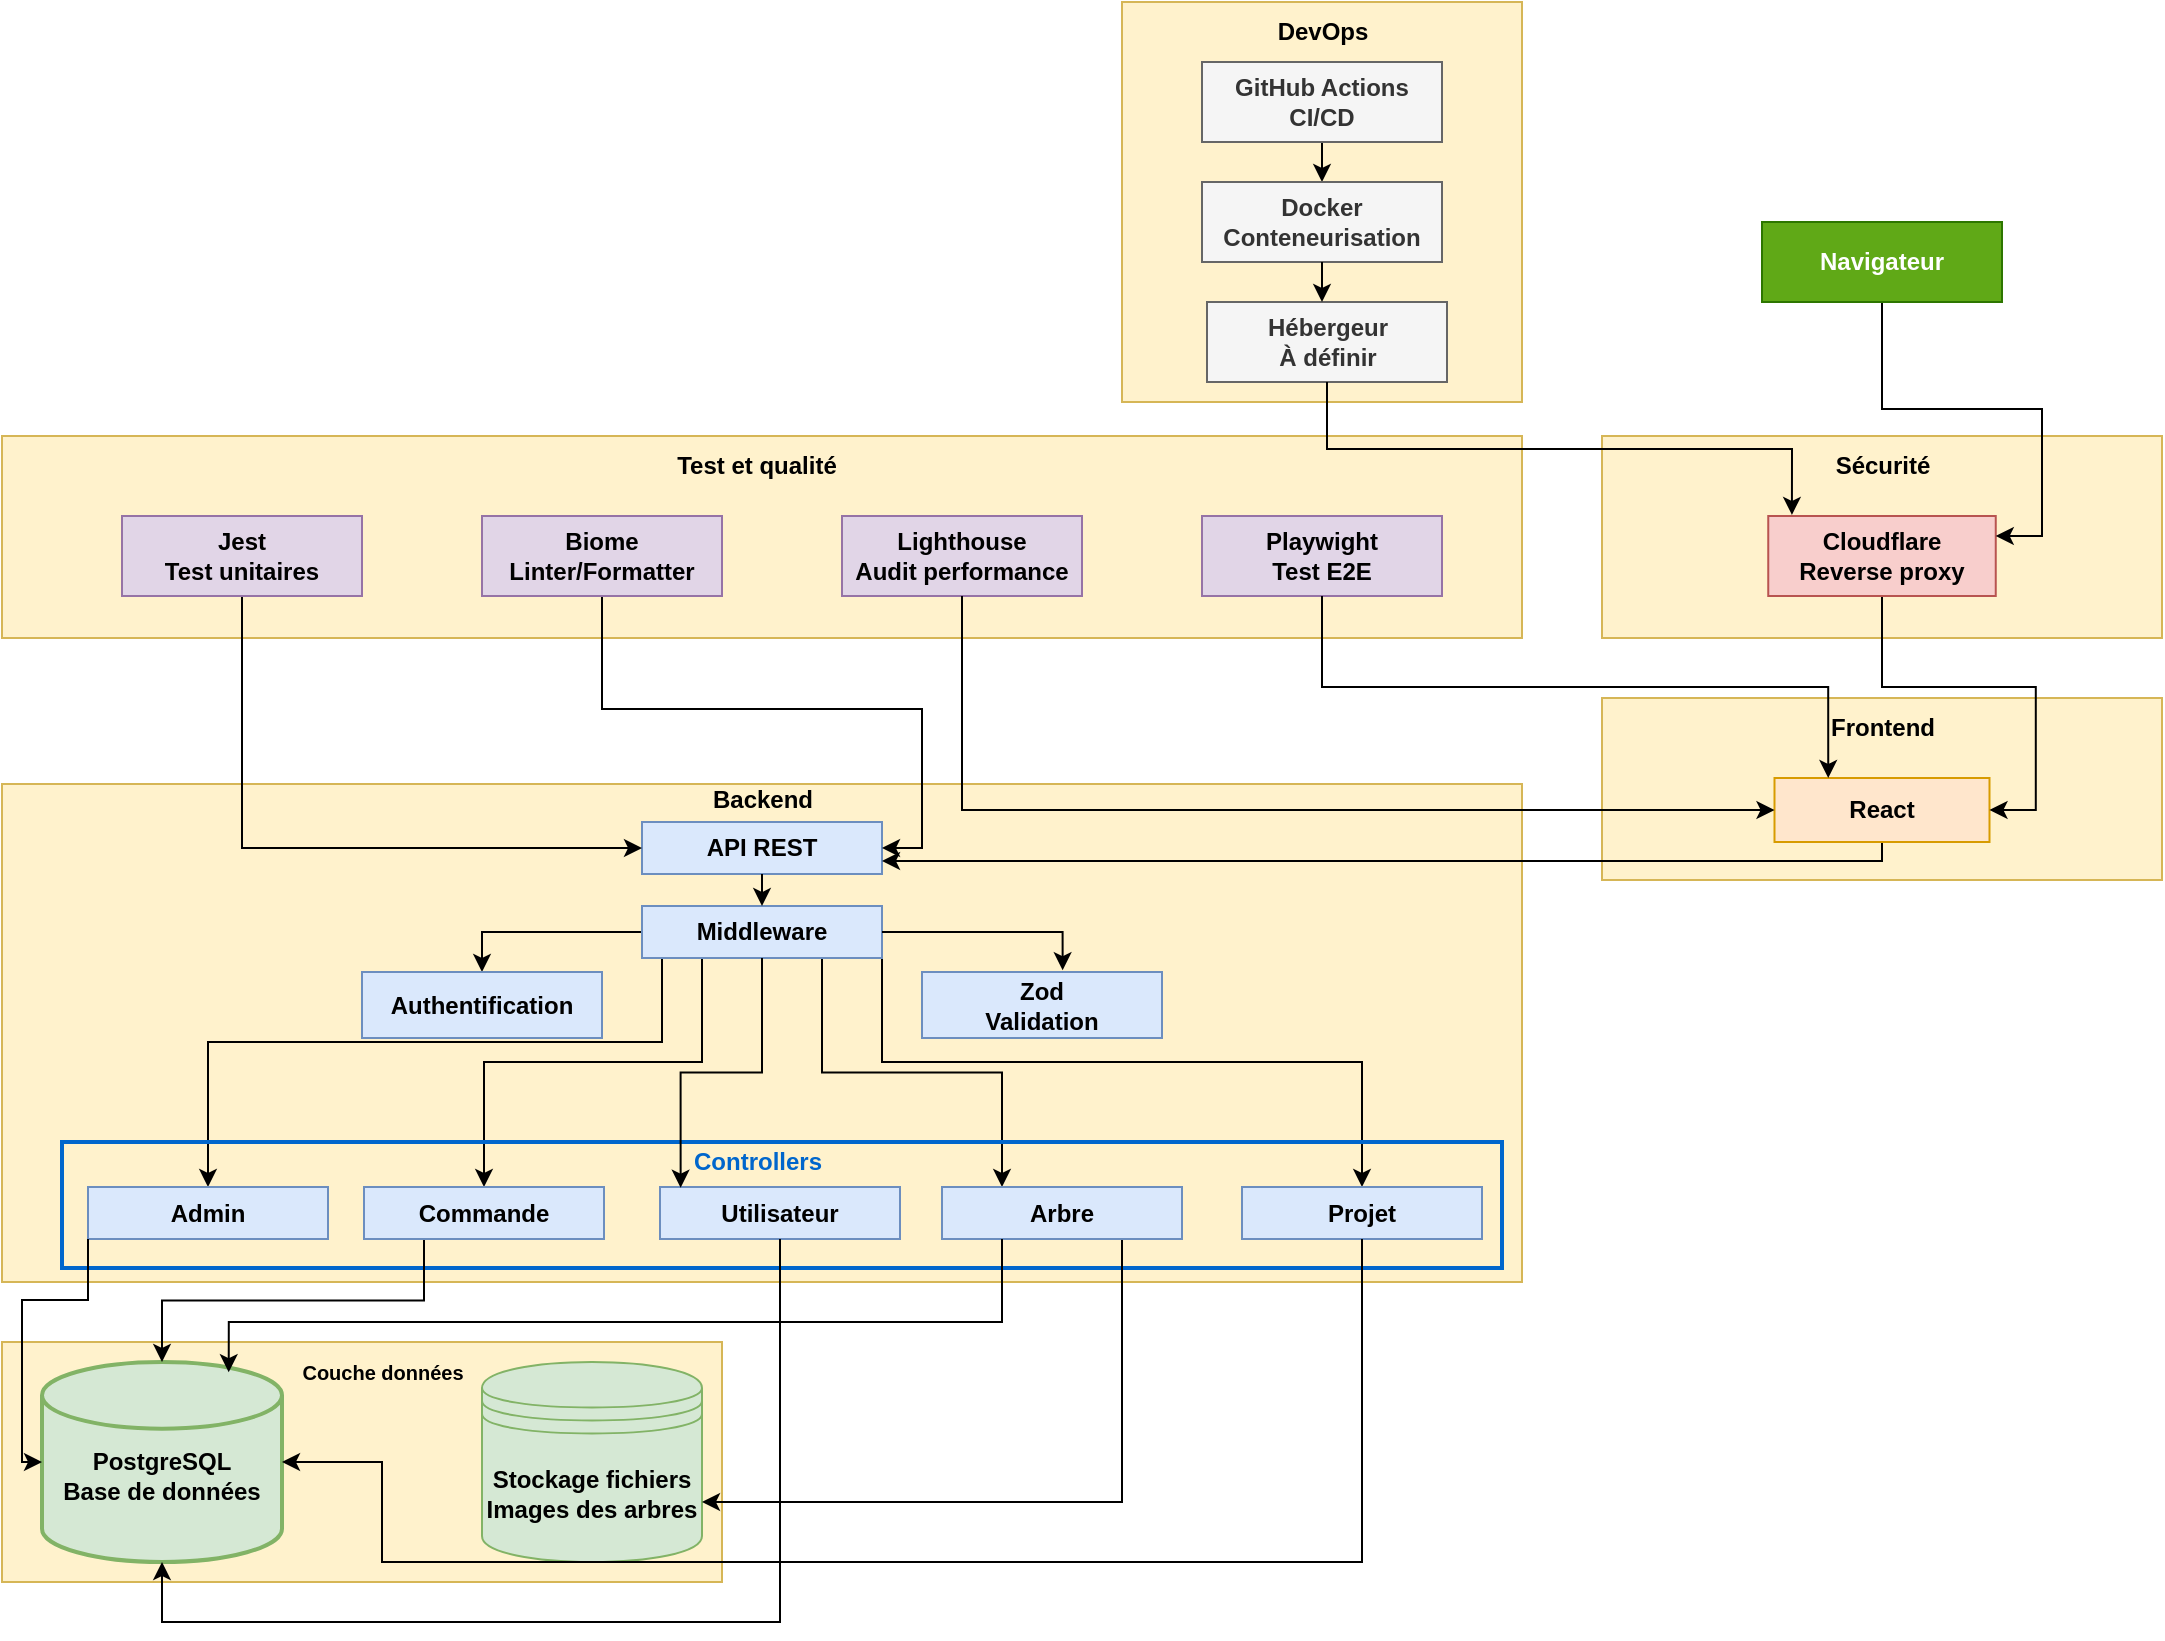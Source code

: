 <mxfile version="26.1.1">
  <diagram name="Page-1" id="77yHzhkBpDY_75MIoMdQ">
    <mxGraphModel dx="1195" dy="733" grid="1" gridSize="10" guides="1" tooltips="1" connect="1" arrows="1" fold="1" page="1" pageScale="1" pageWidth="1169" pageHeight="827" background="#ffffff" math="0" shadow="0">
      <root>
        <mxCell id="0" />
        <mxCell id="1" parent="0" />
        <mxCell id="4cnEXzLIBRk3iNzy9sGW-1" value="" style="rounded=0;whiteSpace=wrap;html=1;fillColor=#fff2cc;strokeColor=#d6b656;" vertex="1" parent="1">
          <mxGeometry x="40" y="680" width="360" height="120" as="geometry" />
        </mxCell>
        <mxCell id="4cnEXzLIBRk3iNzy9sGW-2" value="" style="rounded=0;whiteSpace=wrap;html=1;fillColor=#fff2cc;strokeColor=#d6b656;" vertex="1" parent="1">
          <mxGeometry x="40" y="401" width="760" height="249" as="geometry" />
        </mxCell>
        <mxCell id="4cnEXzLIBRk3iNzy9sGW-3" value="&lt;b&gt;Stockage fichiers&lt;/b&gt;&lt;div&gt;&lt;b&gt;Images des arbres&lt;/b&gt;&lt;/div&gt;" style="shape=datastore;whiteSpace=wrap;html=1;fillColor=#d5e8d4;strokeColor=#82b366;" vertex="1" parent="1">
          <mxGeometry x="280" y="690" width="110" height="100" as="geometry" />
        </mxCell>
        <mxCell id="4cnEXzLIBRk3iNzy9sGW-4" value="&lt;font style=&quot;font-size: 10px;&quot;&gt;&lt;b&gt;Couche données&lt;/b&gt;&lt;/font&gt;" style="text;html=1;align=center;verticalAlign=middle;resizable=0;points=[];autosize=1;strokeColor=none;fillColor=none;" vertex="1" parent="1">
          <mxGeometry x="180" y="680" width="100" height="30" as="geometry" />
        </mxCell>
        <mxCell id="4cnEXzLIBRk3iNzy9sGW-5" value="&lt;div&gt;&lt;b&gt;&lt;br&gt;&lt;/b&gt;&lt;/div&gt;&lt;b&gt;PostgreSQL&lt;/b&gt;&lt;div&gt;&lt;b&gt;Base de données&lt;/b&gt;&lt;/div&gt;" style="strokeWidth=2;html=1;shape=mxgraph.flowchart.database;whiteSpace=wrap;fillColor=#d5e8d4;strokeColor=#82b366;" vertex="1" parent="1">
          <mxGeometry x="60" y="690" width="120" height="100" as="geometry" />
        </mxCell>
        <mxCell id="4cnEXzLIBRk3iNzy9sGW-6" value="&lt;b&gt;API REST&lt;/b&gt;" style="rounded=0;whiteSpace=wrap;html=1;fillColor=#dae8fc;strokeColor=#6c8ebf;" vertex="1" parent="1">
          <mxGeometry x="360" y="420" width="120" height="26" as="geometry" />
        </mxCell>
        <mxCell id="4cnEXzLIBRk3iNzy9sGW-82" style="edgeStyle=orthogonalEdgeStyle;rounded=0;orthogonalLoop=1;jettySize=auto;html=1;exitX=0;exitY=0.5;exitDx=0;exitDy=0;entryX=0.5;entryY=0;entryDx=0;entryDy=0;" edge="1" parent="1" source="4cnEXzLIBRk3iNzy9sGW-7" target="4cnEXzLIBRk3iNzy9sGW-9">
          <mxGeometry relative="1" as="geometry" />
        </mxCell>
        <mxCell id="4cnEXzLIBRk3iNzy9sGW-85" style="edgeStyle=orthogonalEdgeStyle;rounded=0;orthogonalLoop=1;jettySize=auto;html=1;exitX=0.5;exitY=1;exitDx=0;exitDy=0;" edge="1" parent="1" source="4cnEXzLIBRk3iNzy9sGW-7" target="4cnEXzLIBRk3iNzy9sGW-10">
          <mxGeometry relative="1" as="geometry">
            <Array as="points">
              <mxPoint x="370" y="488" />
              <mxPoint x="370" y="530" />
              <mxPoint x="143" y="530" />
            </Array>
          </mxGeometry>
        </mxCell>
        <mxCell id="4cnEXzLIBRk3iNzy9sGW-86" style="edgeStyle=orthogonalEdgeStyle;rounded=0;orthogonalLoop=1;jettySize=auto;html=1;exitX=0.25;exitY=1;exitDx=0;exitDy=0;entryX=0.5;entryY=0;entryDx=0;entryDy=0;" edge="1" parent="1" source="4cnEXzLIBRk3iNzy9sGW-7" target="4cnEXzLIBRk3iNzy9sGW-12">
          <mxGeometry relative="1" as="geometry">
            <Array as="points">
              <mxPoint x="390" y="540" />
              <mxPoint x="281" y="540" />
            </Array>
          </mxGeometry>
        </mxCell>
        <mxCell id="4cnEXzLIBRk3iNzy9sGW-88" style="edgeStyle=orthogonalEdgeStyle;rounded=0;orthogonalLoop=1;jettySize=auto;html=1;exitX=0.75;exitY=1;exitDx=0;exitDy=0;entryX=0.25;entryY=0;entryDx=0;entryDy=0;" edge="1" parent="1" source="4cnEXzLIBRk3iNzy9sGW-7" target="4cnEXzLIBRk3iNzy9sGW-14">
          <mxGeometry relative="1" as="geometry" />
        </mxCell>
        <mxCell id="4cnEXzLIBRk3iNzy9sGW-89" style="edgeStyle=orthogonalEdgeStyle;rounded=0;orthogonalLoop=1;jettySize=auto;html=1;exitX=1;exitY=1;exitDx=0;exitDy=0;" edge="1" parent="1" source="4cnEXzLIBRk3iNzy9sGW-7" target="4cnEXzLIBRk3iNzy9sGW-84">
          <mxGeometry relative="1" as="geometry">
            <Array as="points">
              <mxPoint x="480" y="540" />
              <mxPoint x="720" y="540" />
            </Array>
          </mxGeometry>
        </mxCell>
        <mxCell id="4cnEXzLIBRk3iNzy9sGW-7" value="&lt;b&gt;Middleware&lt;/b&gt;" style="rounded=0;whiteSpace=wrap;html=1;fillColor=#dae8fc;strokeColor=#6c8ebf;" vertex="1" parent="1">
          <mxGeometry x="360" y="462" width="120" height="26" as="geometry" />
        </mxCell>
        <mxCell id="4cnEXzLIBRk3iNzy9sGW-8" value="&lt;b&gt;Zod&lt;/b&gt;&lt;div&gt;&lt;b&gt;Validation&lt;/b&gt;&lt;/div&gt;" style="rounded=0;whiteSpace=wrap;html=1;fillColor=#dae8fc;strokeColor=#6c8ebf;" vertex="1" parent="1">
          <mxGeometry x="500" y="495" width="120" height="33" as="geometry" />
        </mxCell>
        <mxCell id="4cnEXzLIBRk3iNzy9sGW-9" value="&lt;div&gt;&lt;b&gt;Authentification&lt;/b&gt;&lt;/div&gt;" style="rounded=0;whiteSpace=wrap;html=1;fillColor=#dae8fc;strokeColor=#6c8ebf;" vertex="1" parent="1">
          <mxGeometry x="220" y="495" width="120" height="33" as="geometry" />
        </mxCell>
        <mxCell id="4cnEXzLIBRk3iNzy9sGW-16" value="" style="rounded=0;whiteSpace=wrap;html=1;fillColor=none;strokeColor=#0066CC;strokeWidth=2;" vertex="1" parent="1">
          <mxGeometry x="70" y="580" width="720" height="63" as="geometry" />
        </mxCell>
        <mxCell id="4cnEXzLIBRk3iNzy9sGW-10" value="&lt;b&gt;Admin&lt;/b&gt;" style="rounded=0;whiteSpace=wrap;html=1;fillColor=#dae8fc;strokeColor=#6c8ebf;" vertex="1" parent="1">
          <mxGeometry x="83" y="602.5" width="120" height="26" as="geometry" />
        </mxCell>
        <mxCell id="4cnEXzLIBRk3iNzy9sGW-91" style="edgeStyle=orthogonalEdgeStyle;rounded=0;orthogonalLoop=1;jettySize=auto;html=1;exitX=0.25;exitY=1;exitDx=0;exitDy=0;" edge="1" parent="1" source="4cnEXzLIBRk3iNzy9sGW-12" target="4cnEXzLIBRk3iNzy9sGW-5">
          <mxGeometry relative="1" as="geometry" />
        </mxCell>
        <mxCell id="4cnEXzLIBRk3iNzy9sGW-12" value="&lt;b&gt;Commande&lt;/b&gt;" style="rounded=0;whiteSpace=wrap;html=1;fillColor=#dae8fc;strokeColor=#6c8ebf;" vertex="1" parent="1">
          <mxGeometry x="221" y="602.5" width="120" height="26" as="geometry" />
        </mxCell>
        <mxCell id="4cnEXzLIBRk3iNzy9sGW-13" value="&lt;b&gt;Utilisateur&lt;/b&gt;" style="rounded=0;whiteSpace=wrap;html=1;fillColor=#dae8fc;strokeColor=#6c8ebf;" vertex="1" parent="1">
          <mxGeometry x="369" y="602.5" width="120" height="26" as="geometry" />
        </mxCell>
        <mxCell id="4cnEXzLIBRk3iNzy9sGW-98" style="edgeStyle=orthogonalEdgeStyle;rounded=0;orthogonalLoop=1;jettySize=auto;html=1;exitX=0.75;exitY=1;exitDx=0;exitDy=0;entryX=1;entryY=0.7;entryDx=0;entryDy=0;" edge="1" parent="1" source="4cnEXzLIBRk3iNzy9sGW-14" target="4cnEXzLIBRk3iNzy9sGW-3">
          <mxGeometry relative="1" as="geometry" />
        </mxCell>
        <mxCell id="4cnEXzLIBRk3iNzy9sGW-14" value="&lt;b&gt;Arbre&lt;/b&gt;" style="rounded=0;whiteSpace=wrap;html=1;fillColor=#dae8fc;strokeColor=#6c8ebf;" vertex="1" parent="1">
          <mxGeometry x="510" y="602.5" width="120" height="26" as="geometry" />
        </mxCell>
        <mxCell id="4cnEXzLIBRk3iNzy9sGW-15" value="&lt;b&gt;Backend&lt;/b&gt;" style="text;html=1;align=center;verticalAlign=middle;whiteSpace=wrap;rounded=0;" vertex="1" parent="1">
          <mxGeometry x="357.5" y="394" width="125" height="30" as="geometry" />
        </mxCell>
        <mxCell id="4cnEXzLIBRk3iNzy9sGW-17" value="&lt;font style=&quot;color: rgb(0, 102, 204);&quot;&gt;&lt;b style=&quot;&quot;&gt;Controllers&lt;/b&gt;&lt;/font&gt;" style="text;html=1;align=center;verticalAlign=middle;whiteSpace=wrap;rounded=0;" vertex="1" parent="1">
          <mxGeometry x="387.5" y="574.5" width="60" height="30" as="geometry" />
        </mxCell>
        <mxCell id="4cnEXzLIBRk3iNzy9sGW-18" value="" style="endArrow=classic;html=1;rounded=0;" edge="1" parent="1" source="4cnEXzLIBRk3iNzy9sGW-6" target="4cnEXzLIBRk3iNzy9sGW-7">
          <mxGeometry width="50" height="50" relative="1" as="geometry">
            <mxPoint x="419.8" y="461" as="sourcePoint" />
            <mxPoint x="419.8" y="481" as="targetPoint" />
          </mxGeometry>
        </mxCell>
        <mxCell id="4cnEXzLIBRk3iNzy9sGW-39" value="" style="rounded=0;whiteSpace=wrap;html=1;fillColor=#fff2cc;strokeColor=#d6b656;" vertex="1" parent="1">
          <mxGeometry x="840" y="358" width="280" height="91" as="geometry" />
        </mxCell>
        <mxCell id="4cnEXzLIBRk3iNzy9sGW-40" value="&lt;b&gt;Frontend&lt;/b&gt;" style="text;html=1;align=center;verticalAlign=middle;whiteSpace=wrap;rounded=0;" vertex="1" parent="1">
          <mxGeometry x="917.5" y="358" width="125" height="30" as="geometry" />
        </mxCell>
        <mxCell id="4cnEXzLIBRk3iNzy9sGW-72" style="edgeStyle=orthogonalEdgeStyle;rounded=0;orthogonalLoop=1;jettySize=auto;html=1;exitX=0.5;exitY=1;exitDx=0;exitDy=0;entryX=1;entryY=0.75;entryDx=0;entryDy=0;" edge="1" parent="1" source="4cnEXzLIBRk3iNzy9sGW-42" target="4cnEXzLIBRk3iNzy9sGW-6">
          <mxGeometry relative="1" as="geometry">
            <Array as="points">
              <mxPoint x="980" y="440" />
            </Array>
          </mxGeometry>
        </mxCell>
        <mxCell id="4cnEXzLIBRk3iNzy9sGW-42" value="&lt;span style=&quot;text-wrap-mode: nowrap;&quot;&gt;&lt;b&gt;React&lt;/b&gt;&lt;/span&gt;" style="rounded=0;whiteSpace=wrap;html=1;fillColor=#ffe6cc;strokeColor=#d79b00;" vertex="1" parent="1">
          <mxGeometry x="926.25" y="398" width="107.5" height="32" as="geometry" />
        </mxCell>
        <mxCell id="4cnEXzLIBRk3iNzy9sGW-43" value="" style="rounded=0;whiteSpace=wrap;html=1;fillColor=#fff2cc;strokeColor=#d6b656;" vertex="1" parent="1">
          <mxGeometry x="40" y="227" width="760" height="101" as="geometry" />
        </mxCell>
        <mxCell id="4cnEXzLIBRk3iNzy9sGW-44" value="&lt;b&gt;Test et qualité&lt;/b&gt;" style="text;html=1;align=center;verticalAlign=middle;whiteSpace=wrap;rounded=0;" vertex="1" parent="1">
          <mxGeometry x="355" y="227" width="125" height="30" as="geometry" />
        </mxCell>
        <mxCell id="4cnEXzLIBRk3iNzy9sGW-67" style="edgeStyle=orthogonalEdgeStyle;rounded=0;orthogonalLoop=1;jettySize=auto;html=1;exitX=0.5;exitY=1;exitDx=0;exitDy=0;entryX=0;entryY=0.5;entryDx=0;entryDy=0;" edge="1" parent="1" source="4cnEXzLIBRk3iNzy9sGW-45" target="4cnEXzLIBRk3iNzy9sGW-6">
          <mxGeometry relative="1" as="geometry" />
        </mxCell>
        <mxCell id="4cnEXzLIBRk3iNzy9sGW-45" value="&lt;b&gt;Jest&lt;/b&gt;&lt;div&gt;&lt;b&gt;Test unitaires&lt;/b&gt;&lt;/div&gt;" style="rounded=0;whiteSpace=wrap;html=1;fillColor=#e1d5e7;strokeColor=#9673a6;" vertex="1" parent="1">
          <mxGeometry x="100" y="267" width="120" height="40" as="geometry" />
        </mxCell>
        <mxCell id="4cnEXzLIBRk3iNzy9sGW-68" style="edgeStyle=orthogonalEdgeStyle;rounded=0;orthogonalLoop=1;jettySize=auto;html=1;exitX=0.5;exitY=1;exitDx=0;exitDy=0;entryX=1;entryY=0.5;entryDx=0;entryDy=0;" edge="1" parent="1" source="4cnEXzLIBRk3iNzy9sGW-46" target="4cnEXzLIBRk3iNzy9sGW-6">
          <mxGeometry relative="1" as="geometry" />
        </mxCell>
        <mxCell id="4cnEXzLIBRk3iNzy9sGW-46" value="&lt;b&gt;Biome&lt;/b&gt;&lt;div&gt;&lt;b&gt;Linter/Formatter&lt;/b&gt;&lt;/div&gt;" style="rounded=0;whiteSpace=wrap;html=1;fillColor=#e1d5e7;strokeColor=#9673a6;" vertex="1" parent="1">
          <mxGeometry x="280" y="267" width="120" height="40" as="geometry" />
        </mxCell>
        <mxCell id="4cnEXzLIBRk3iNzy9sGW-47" value="&lt;b&gt;Lighthouse&lt;/b&gt;&lt;div&gt;&lt;b&gt;Audit performance&lt;/b&gt;&lt;/div&gt;" style="rounded=0;whiteSpace=wrap;html=1;fillColor=#e1d5e7;strokeColor=#9673a6;" vertex="1" parent="1">
          <mxGeometry x="460" y="267" width="120" height="40" as="geometry" />
        </mxCell>
        <mxCell id="4cnEXzLIBRk3iNzy9sGW-48" value="&lt;b&gt;Playwight&lt;/b&gt;&lt;div&gt;&lt;b&gt;Test E2E&lt;/b&gt;&lt;/div&gt;" style="rounded=0;whiteSpace=wrap;html=1;fillColor=#e1d5e7;strokeColor=#9673a6;" vertex="1" parent="1">
          <mxGeometry x="640" y="267" width="120" height="40" as="geometry" />
        </mxCell>
        <mxCell id="4cnEXzLIBRk3iNzy9sGW-49" value="" style="rounded=0;whiteSpace=wrap;html=1;fillColor=#fff2cc;strokeColor=#d6b656;" vertex="1" parent="1">
          <mxGeometry x="840" y="227" width="280" height="101" as="geometry" />
        </mxCell>
        <mxCell id="4cnEXzLIBRk3iNzy9sGW-71" style="edgeStyle=orthogonalEdgeStyle;rounded=0;orthogonalLoop=1;jettySize=auto;html=1;exitX=0.5;exitY=1;exitDx=0;exitDy=0;entryX=1;entryY=0.5;entryDx=0;entryDy=0;" edge="1" parent="1" source="4cnEXzLIBRk3iNzy9sGW-51" target="4cnEXzLIBRk3iNzy9sGW-42">
          <mxGeometry relative="1" as="geometry" />
        </mxCell>
        <mxCell id="4cnEXzLIBRk3iNzy9sGW-51" value="&lt;span style=&quot;text-wrap-mode: nowrap;&quot;&gt;&lt;b&gt;Cloudflare&lt;/b&gt;&lt;/span&gt;&lt;div&gt;&lt;span style=&quot;text-wrap-mode: nowrap;&quot;&gt;&lt;b&gt;Reverse proxy&lt;/b&gt;&lt;/span&gt;&lt;/div&gt;" style="rounded=0;whiteSpace=wrap;html=1;fillColor=#f8cecc;strokeColor=#b85450;" vertex="1" parent="1">
          <mxGeometry x="923.125" y="267" width="113.75" height="40" as="geometry" />
        </mxCell>
        <mxCell id="4cnEXzLIBRk3iNzy9sGW-52" value="" style="rounded=0;whiteSpace=wrap;html=1;fillColor=#fff2cc;strokeColor=#d6b656;" vertex="1" parent="1">
          <mxGeometry x="600" y="10" width="200" height="200" as="geometry" />
        </mxCell>
        <mxCell id="4cnEXzLIBRk3iNzy9sGW-53" value="&lt;b&gt;DevOps&lt;/b&gt;" style="text;html=1;align=center;verticalAlign=middle;whiteSpace=wrap;rounded=0;" vertex="1" parent="1">
          <mxGeometry x="637.5" y="10" width="125" height="30" as="geometry" />
        </mxCell>
        <mxCell id="4cnEXzLIBRk3iNzy9sGW-63" style="edgeStyle=orthogonalEdgeStyle;rounded=0;orthogonalLoop=1;jettySize=auto;html=1;exitX=0.5;exitY=1;exitDx=0;exitDy=0;entryX=0.5;entryY=0;entryDx=0;entryDy=0;" edge="1" parent="1" source="4cnEXzLIBRk3iNzy9sGW-54" target="4cnEXzLIBRk3iNzy9sGW-55">
          <mxGeometry relative="1" as="geometry" />
        </mxCell>
        <mxCell id="4cnEXzLIBRk3iNzy9sGW-54" value="&lt;b&gt;GitHub Actions&lt;/b&gt;&lt;div&gt;&lt;b&gt;CI/CD&lt;/b&gt;&lt;/div&gt;" style="rounded=0;whiteSpace=wrap;html=1;fillColor=#f5f5f5;strokeColor=#666666;fontColor=#333333;" vertex="1" parent="1">
          <mxGeometry x="640" y="40" width="120" height="40" as="geometry" />
        </mxCell>
        <mxCell id="4cnEXzLIBRk3iNzy9sGW-55" value="&lt;b&gt;Docker&lt;/b&gt;&lt;div&gt;&lt;b&gt;Conteneurisation&lt;/b&gt;&lt;/div&gt;" style="rounded=0;whiteSpace=wrap;html=1;fillColor=#f5f5f5;strokeColor=#666666;fontColor=#333333;" vertex="1" parent="1">
          <mxGeometry x="640" y="100" width="120" height="40" as="geometry" />
        </mxCell>
        <mxCell id="4cnEXzLIBRk3iNzy9sGW-56" value="&lt;b&gt;Hébergeur&lt;/b&gt;&lt;div&gt;&lt;b&gt;À définir&lt;/b&gt;&lt;/div&gt;" style="rounded=0;whiteSpace=wrap;html=1;fillColor=#f5f5f5;strokeColor=#666666;fontColor=#333333;" vertex="1" parent="1">
          <mxGeometry x="642.5" y="160" width="120" height="40" as="geometry" />
        </mxCell>
        <mxCell id="4cnEXzLIBRk3iNzy9sGW-65" style="edgeStyle=orthogonalEdgeStyle;rounded=0;orthogonalLoop=1;jettySize=auto;html=1;exitX=0.5;exitY=1;exitDx=0;exitDy=0;entryX=1;entryY=0.25;entryDx=0;entryDy=0;" edge="1" parent="1" source="4cnEXzLIBRk3iNzy9sGW-57" target="4cnEXzLIBRk3iNzy9sGW-51">
          <mxGeometry relative="1" as="geometry">
            <mxPoint x="950" y="160" as="sourcePoint" />
            <mxPoint x="950" y="279" as="targetPoint" />
          </mxGeometry>
        </mxCell>
        <mxCell id="4cnEXzLIBRk3iNzy9sGW-57" value="&lt;b&gt;Navigateur&lt;/b&gt;" style="rounded=0;whiteSpace=wrap;html=1;fillColor=#60a917;strokeColor=#2D7600;fontColor=#ffffff;" vertex="1" parent="1">
          <mxGeometry x="920" y="120" width="120" height="40" as="geometry" />
        </mxCell>
        <mxCell id="4cnEXzLIBRk3iNzy9sGW-64" style="edgeStyle=orthogonalEdgeStyle;rounded=0;orthogonalLoop=1;jettySize=auto;html=1;exitX=0.5;exitY=1;exitDx=0;exitDy=0;" edge="1" parent="1" source="4cnEXzLIBRk3iNzy9sGW-55">
          <mxGeometry relative="1" as="geometry">
            <mxPoint x="700" y="160" as="targetPoint" />
          </mxGeometry>
        </mxCell>
        <mxCell id="4cnEXzLIBRk3iNzy9sGW-50" value="&lt;b&gt;Sécurité&lt;/b&gt;" style="text;html=1;align=center;verticalAlign=middle;whiteSpace=wrap;rounded=0;" vertex="1" parent="1">
          <mxGeometry x="917.5" y="227" width="125" height="30" as="geometry" />
        </mxCell>
        <mxCell id="4cnEXzLIBRk3iNzy9sGW-66" style="edgeStyle=orthogonalEdgeStyle;rounded=0;orthogonalLoop=1;jettySize=auto;html=1;exitX=0.5;exitY=1;exitDx=0;exitDy=0;entryX=0.104;entryY=-0.014;entryDx=0;entryDy=0;entryPerimeter=0;" edge="1" parent="1" source="4cnEXzLIBRk3iNzy9sGW-56" target="4cnEXzLIBRk3iNzy9sGW-51">
          <mxGeometry relative="1" as="geometry" />
        </mxCell>
        <mxCell id="4cnEXzLIBRk3iNzy9sGW-69" style="edgeStyle=orthogonalEdgeStyle;rounded=0;orthogonalLoop=1;jettySize=auto;html=1;exitX=0.5;exitY=1;exitDx=0;exitDy=0;entryX=0;entryY=0.5;entryDx=0;entryDy=0;" edge="1" parent="1" source="4cnEXzLIBRk3iNzy9sGW-47" target="4cnEXzLIBRk3iNzy9sGW-42">
          <mxGeometry relative="1" as="geometry">
            <mxPoint x="933" y="460" as="targetPoint" />
          </mxGeometry>
        </mxCell>
        <mxCell id="4cnEXzLIBRk3iNzy9sGW-70" style="edgeStyle=orthogonalEdgeStyle;rounded=0;orthogonalLoop=1;jettySize=auto;html=1;exitX=0.5;exitY=1;exitDx=0;exitDy=0;entryX=0.25;entryY=0;entryDx=0;entryDy=0;" edge="1" parent="1" source="4cnEXzLIBRk3iNzy9sGW-48" target="4cnEXzLIBRk3iNzy9sGW-42">
          <mxGeometry relative="1" as="geometry" />
        </mxCell>
        <mxCell id="4cnEXzLIBRk3iNzy9sGW-83" style="edgeStyle=orthogonalEdgeStyle;rounded=0;orthogonalLoop=1;jettySize=auto;html=1;exitX=1;exitY=0.5;exitDx=0;exitDy=0;entryX=0.586;entryY=-0.027;entryDx=0;entryDy=0;entryPerimeter=0;" edge="1" parent="1" source="4cnEXzLIBRk3iNzy9sGW-7" target="4cnEXzLIBRk3iNzy9sGW-8">
          <mxGeometry relative="1" as="geometry" />
        </mxCell>
        <mxCell id="4cnEXzLIBRk3iNzy9sGW-84" value="&lt;b&gt;Projet&lt;/b&gt;" style="rounded=0;whiteSpace=wrap;html=1;fillColor=#dae8fc;strokeColor=#6c8ebf;" vertex="1" parent="1">
          <mxGeometry x="660" y="602.5" width="120" height="26" as="geometry" />
        </mxCell>
        <mxCell id="4cnEXzLIBRk3iNzy9sGW-87" style="edgeStyle=orthogonalEdgeStyle;rounded=0;orthogonalLoop=1;jettySize=auto;html=1;exitX=0.5;exitY=1;exitDx=0;exitDy=0;entryX=0.086;entryY=0.013;entryDx=0;entryDy=0;entryPerimeter=0;" edge="1" parent="1" source="4cnEXzLIBRk3iNzy9sGW-7" target="4cnEXzLIBRk3iNzy9sGW-13">
          <mxGeometry relative="1" as="geometry" />
        </mxCell>
        <mxCell id="4cnEXzLIBRk3iNzy9sGW-90" style="edgeStyle=orthogonalEdgeStyle;rounded=0;orthogonalLoop=1;jettySize=auto;html=1;exitX=0;exitY=1;exitDx=0;exitDy=0;entryX=0;entryY=0.5;entryDx=0;entryDy=0;entryPerimeter=0;" edge="1" parent="1" source="4cnEXzLIBRk3iNzy9sGW-10" target="4cnEXzLIBRk3iNzy9sGW-5">
          <mxGeometry relative="1" as="geometry">
            <Array as="points">
              <mxPoint x="83" y="659" />
              <mxPoint x="50" y="659" />
              <mxPoint x="50" y="740" />
            </Array>
          </mxGeometry>
        </mxCell>
        <mxCell id="4cnEXzLIBRk3iNzy9sGW-92" style="edgeStyle=orthogonalEdgeStyle;rounded=0;orthogonalLoop=1;jettySize=auto;html=1;exitX=0.5;exitY=1;exitDx=0;exitDy=0;entryX=0.5;entryY=1;entryDx=0;entryDy=0;entryPerimeter=0;" edge="1" parent="1" source="4cnEXzLIBRk3iNzy9sGW-13" target="4cnEXzLIBRk3iNzy9sGW-5">
          <mxGeometry relative="1" as="geometry">
            <Array as="points">
              <mxPoint x="429" y="820" />
              <mxPoint x="120" y="820" />
            </Array>
          </mxGeometry>
        </mxCell>
        <mxCell id="4cnEXzLIBRk3iNzy9sGW-99" style="edgeStyle=orthogonalEdgeStyle;rounded=0;orthogonalLoop=1;jettySize=auto;html=1;exitX=0.25;exitY=1;exitDx=0;exitDy=0;entryX=0.778;entryY=0.051;entryDx=0;entryDy=0;entryPerimeter=0;" edge="1" parent="1" source="4cnEXzLIBRk3iNzy9sGW-14" target="4cnEXzLIBRk3iNzy9sGW-5">
          <mxGeometry relative="1" as="geometry">
            <Array as="points">
              <mxPoint x="540" y="670" />
              <mxPoint x="153" y="670" />
            </Array>
          </mxGeometry>
        </mxCell>
        <mxCell id="4cnEXzLIBRk3iNzy9sGW-100" style="edgeStyle=orthogonalEdgeStyle;rounded=0;orthogonalLoop=1;jettySize=auto;html=1;exitX=0.5;exitY=1;exitDx=0;exitDy=0;entryX=1;entryY=0.5;entryDx=0;entryDy=0;entryPerimeter=0;" edge="1" parent="1" source="4cnEXzLIBRk3iNzy9sGW-84" target="4cnEXzLIBRk3iNzy9sGW-5">
          <mxGeometry relative="1" as="geometry">
            <Array as="points">
              <mxPoint x="720" y="790" />
              <mxPoint x="230" y="790" />
              <mxPoint x="230" y="740" />
            </Array>
          </mxGeometry>
        </mxCell>
      </root>
    </mxGraphModel>
  </diagram>
</mxfile>
